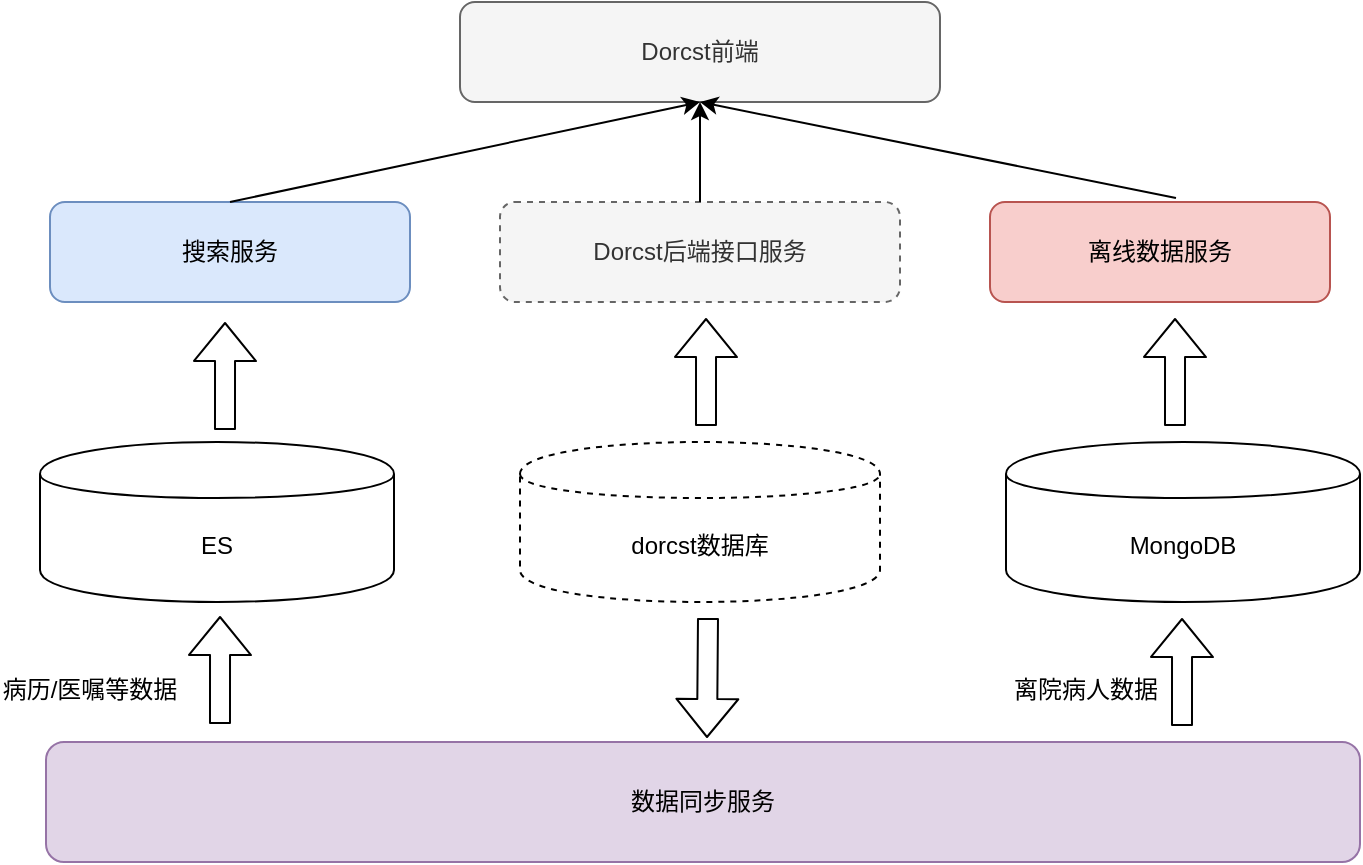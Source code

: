 <mxfile version="12.3.9" type="github" pages="1">
  <diagram id="dWZ77ylR-XDzzBfGFnIf" name="数据归档架构">
    <mxGraphModel dx="868" dy="450" grid="1" gridSize="10" guides="1" tooltips="1" connect="1" arrows="1" fold="1" page="1" pageScale="1" pageWidth="827" pageHeight="1169" math="0" shadow="0">
      <root>
        <mxCell id="0"/>
        <mxCell id="1" parent="0"/>
        <mxCell id="3u3mhzlYv0ol3ZOvZQSq-1" value="Dorcst前端" style="rounded=1;whiteSpace=wrap;html=1;fillColor=#f5f5f5;strokeColor=#666666;fontColor=#333333;" parent="1" vertex="1">
          <mxGeometry x="290" y="80" width="240" height="50" as="geometry"/>
        </mxCell>
        <mxCell id="3u3mhzlYv0ol3ZOvZQSq-2" value="Dorcst后端接口服务" style="rounded=1;whiteSpace=wrap;html=1;dashed=1;fillColor=#f5f5f5;strokeColor=#666666;fontColor=#333333;" parent="1" vertex="1">
          <mxGeometry x="310" y="180" width="200" height="50" as="geometry"/>
        </mxCell>
        <mxCell id="3u3mhzlYv0ol3ZOvZQSq-3" value="搜索服务" style="rounded=1;whiteSpace=wrap;html=1;fillColor=#dae8fc;strokeColor=#6c8ebf;" parent="1" vertex="1">
          <mxGeometry x="85" y="180" width="180" height="50" as="geometry"/>
        </mxCell>
        <mxCell id="3u3mhzlYv0ol3ZOvZQSq-6" value="离线数据服务" style="rounded=1;whiteSpace=wrap;html=1;fillColor=#f8cecc;strokeColor=#b85450;" parent="1" vertex="1">
          <mxGeometry x="555" y="180" width="170" height="50" as="geometry"/>
        </mxCell>
        <mxCell id="3u3mhzlYv0ol3ZOvZQSq-7" value="dorcst数据库" style="shape=cylinder;whiteSpace=wrap;html=1;boundedLbl=1;backgroundOutline=1;dashed=1;" parent="1" vertex="1">
          <mxGeometry x="320" y="300" width="180" height="80" as="geometry"/>
        </mxCell>
        <mxCell id="3u3mhzlYv0ol3ZOvZQSq-8" value="ES" style="shape=cylinder;whiteSpace=wrap;html=1;boundedLbl=1;backgroundOutline=1;" parent="1" vertex="1">
          <mxGeometry x="80" y="300" width="177" height="80" as="geometry"/>
        </mxCell>
        <mxCell id="3u3mhzlYv0ol3ZOvZQSq-9" value="MongoDB" style="shape=cylinder;whiteSpace=wrap;html=1;boundedLbl=1;backgroundOutline=1;" parent="1" vertex="1">
          <mxGeometry x="563" y="300" width="177" height="80" as="geometry"/>
        </mxCell>
        <mxCell id="3u3mhzlYv0ol3ZOvZQSq-10" value="数据同步服务" style="rounded=1;whiteSpace=wrap;html=1;fillColor=#e1d5e7;strokeColor=#9673a6;" parent="1" vertex="1">
          <mxGeometry x="83" y="450" width="657" height="60" as="geometry"/>
        </mxCell>
        <mxCell id="3u3mhzlYv0ol3ZOvZQSq-12" value="" style="shape=flexArrow;endArrow=classic;html=1;entryX=0.469;entryY=1.025;entryDx=0;entryDy=0;entryPerimeter=0;" parent="1" edge="1">
          <mxGeometry width="50" height="50" relative="1" as="geometry">
            <mxPoint x="170" y="441" as="sourcePoint"/>
            <mxPoint x="170.013" y="387" as="targetPoint"/>
          </mxGeometry>
        </mxCell>
        <mxCell id="3u3mhzlYv0ol3ZOvZQSq-13" value="" style="shape=flexArrow;endArrow=classic;html=1;entryX=0.469;entryY=1.025;entryDx=0;entryDy=0;entryPerimeter=0;" parent="1" edge="1">
          <mxGeometry width="50" height="50" relative="1" as="geometry">
            <mxPoint x="651" y="442" as="sourcePoint"/>
            <mxPoint x="651.013" y="388" as="targetPoint"/>
          </mxGeometry>
        </mxCell>
        <mxCell id="3u3mhzlYv0ol3ZOvZQSq-14" value="" style="shape=flexArrow;endArrow=classic;html=1;entryX=0.469;entryY=1.025;entryDx=0;entryDy=0;entryPerimeter=0;" parent="1" edge="1">
          <mxGeometry width="50" height="50" relative="1" as="geometry">
            <mxPoint x="172.5" y="294" as="sourcePoint"/>
            <mxPoint x="172.513" y="240" as="targetPoint"/>
          </mxGeometry>
        </mxCell>
        <mxCell id="3u3mhzlYv0ol3ZOvZQSq-15" value="" style="shape=flexArrow;endArrow=classic;html=1;entryX=0.469;entryY=1.025;entryDx=0;entryDy=0;entryPerimeter=0;" parent="1" edge="1">
          <mxGeometry width="50" height="50" relative="1" as="geometry">
            <mxPoint x="413" y="292" as="sourcePoint"/>
            <mxPoint x="413.013" y="238" as="targetPoint"/>
          </mxGeometry>
        </mxCell>
        <mxCell id="3u3mhzlYv0ol3ZOvZQSq-16" value="" style="shape=flexArrow;endArrow=classic;html=1;entryX=0.469;entryY=1.025;entryDx=0;entryDy=0;entryPerimeter=0;" parent="1" edge="1">
          <mxGeometry width="50" height="50" relative="1" as="geometry">
            <mxPoint x="647.5" y="292" as="sourcePoint"/>
            <mxPoint x="647.513" y="238" as="targetPoint"/>
          </mxGeometry>
        </mxCell>
        <mxCell id="3u3mhzlYv0ol3ZOvZQSq-17" value="" style="endArrow=classic;html=1;exitX=0.5;exitY=0;exitDx=0;exitDy=0;entryX=0.5;entryY=1;entryDx=0;entryDy=0;" parent="1" source="3u3mhzlYv0ol3ZOvZQSq-2" target="3u3mhzlYv0ol3ZOvZQSq-1" edge="1">
          <mxGeometry width="50" height="50" relative="1" as="geometry">
            <mxPoint x="370" y="180" as="sourcePoint"/>
            <mxPoint x="410" y="140" as="targetPoint"/>
          </mxGeometry>
        </mxCell>
        <mxCell id="3u3mhzlYv0ol3ZOvZQSq-18" value="" style="endArrow=classic;html=1;exitX=0.5;exitY=0;exitDx=0;exitDy=0;entryX=0.5;entryY=1;entryDx=0;entryDy=0;" parent="1" source="3u3mhzlYv0ol3ZOvZQSq-3" target="3u3mhzlYv0ol3ZOvZQSq-1" edge="1">
          <mxGeometry width="50" height="50" relative="1" as="geometry">
            <mxPoint x="190" y="190" as="sourcePoint"/>
            <mxPoint x="400" y="130" as="targetPoint"/>
          </mxGeometry>
        </mxCell>
        <mxCell id="3u3mhzlYv0ol3ZOvZQSq-19" value="" style="endArrow=classic;html=1;exitX=0.547;exitY=-0.04;exitDx=0;exitDy=0;entryX=0.5;entryY=1;entryDx=0;entryDy=0;exitPerimeter=0;" parent="1" source="3u3mhzlYv0ol3ZOvZQSq-6" target="3u3mhzlYv0ol3ZOvZQSq-1" edge="1">
          <mxGeometry width="50" height="50" relative="1" as="geometry">
            <mxPoint x="420" y="190" as="sourcePoint"/>
            <mxPoint x="420" y="140" as="targetPoint"/>
          </mxGeometry>
        </mxCell>
        <mxCell id="PC9tZh00QDQSEqSexuSu-1" value="病历/医嘱等数据" style="text;html=1;strokeColor=none;fillColor=none;align=center;verticalAlign=middle;whiteSpace=wrap;rounded=0;" vertex="1" parent="1">
          <mxGeometry x="60" y="414" width="90" height="20" as="geometry"/>
        </mxCell>
        <mxCell id="PC9tZh00QDQSEqSexuSu-2" value="离院病人数据" style="text;html=1;strokeColor=none;fillColor=none;align=center;verticalAlign=middle;whiteSpace=wrap;rounded=0;" vertex="1" parent="1">
          <mxGeometry x="558" y="414" width="90" height="20" as="geometry"/>
        </mxCell>
        <mxCell id="PC9tZh00QDQSEqSexuSu-3" value="" style="shape=flexArrow;endArrow=classic;html=1;entryX=0.5;entryY=0;entryDx=0;entryDy=0;" edge="1" parent="1">
          <mxGeometry width="50" height="50" relative="1" as="geometry">
            <mxPoint x="414" y="388" as="sourcePoint"/>
            <mxPoint x="413.5" y="448" as="targetPoint"/>
          </mxGeometry>
        </mxCell>
      </root>
    </mxGraphModel>
  </diagram>
</mxfile>
